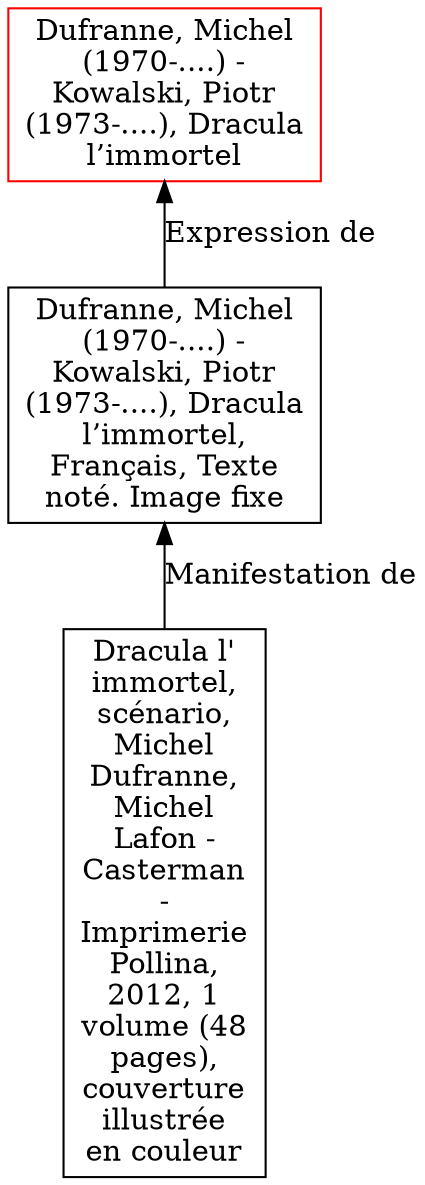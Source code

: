 // Notice UMLRM0117
digraph UMLRM0117 {
	node [align=left shape=rect]
	size="20,20"
	rankdir=BT
	UMLRM0117 [label="Dufranne, Michel
(1970-....) -
Kowalski, Piotr
(1973-....), Dracula
l’immortel" color=red]
	UMLRM0118 [label="Dufranne, Michel
(1970-....) -
Kowalski, Piotr
(1973-....), Dracula
l’immortel,
Français, Texte
noté. Image fixe"]
	UMLRM0118 -> UMLRM0117 [label="Expression de"]
	UMLRM0119 [label="Dracula l'
immortel,
scénario,
Michel
Dufranne,
Michel
Lafon -
Casterman
-
Imprimerie
Pollina,
2012, 1
volume (48
pages),
couverture
illustrée
en couleur"]
	UMLRM0119 -> UMLRM0118 [label="Manifestation de"]
}
